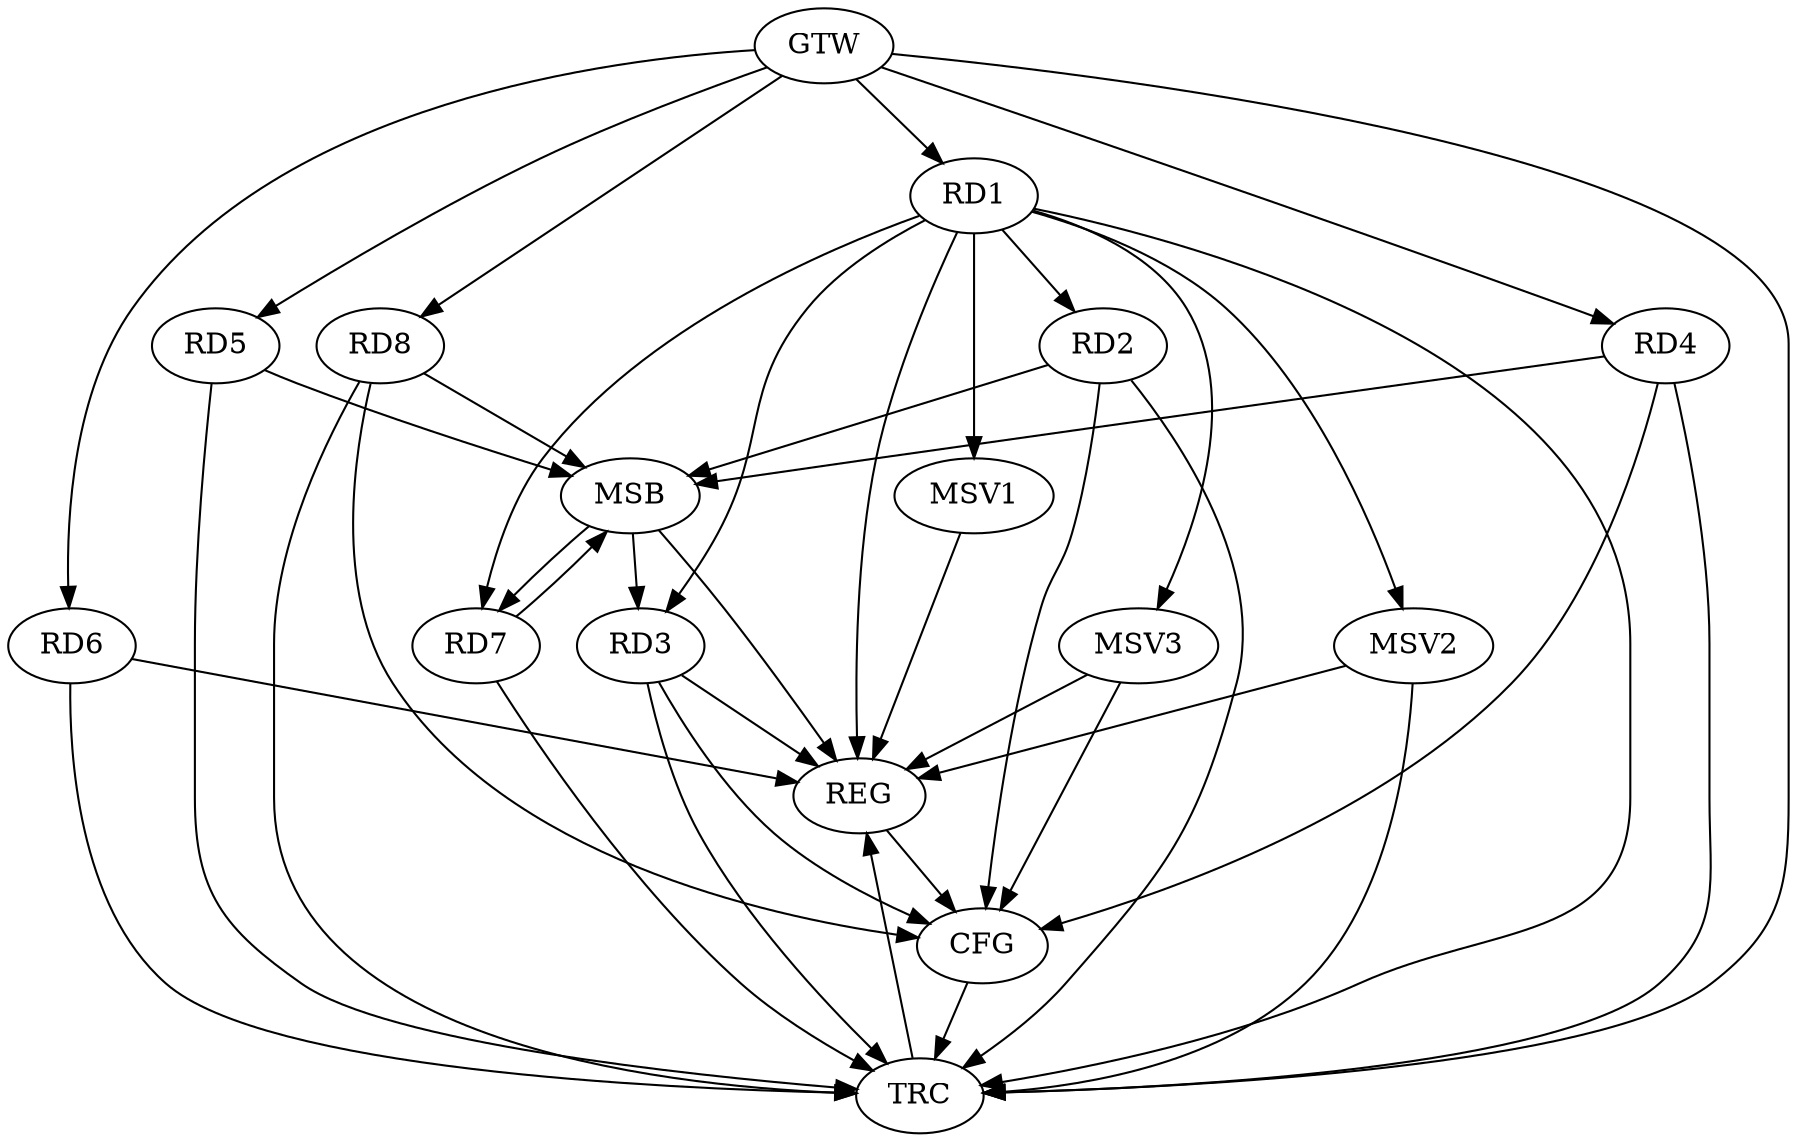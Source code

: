 strict digraph G {
  RD1 [ label="RD1" ];
  RD2 [ label="RD2" ];
  RD3 [ label="RD3" ];
  RD4 [ label="RD4" ];
  RD5 [ label="RD5" ];
  RD6 [ label="RD6" ];
  RD7 [ label="RD7" ];
  RD8 [ label="RD8" ];
  GTW [ label="GTW" ];
  REG [ label="REG" ];
  MSB [ label="MSB" ];
  CFG [ label="CFG" ];
  TRC [ label="TRC" ];
  MSV1 [ label="MSV1" ];
  MSV2 [ label="MSV2" ];
  MSV3 [ label="MSV3" ];
  RD1 -> RD2;
  RD1 -> RD3;
  RD1 -> RD7;
  GTW -> RD1;
  GTW -> RD4;
  GTW -> RD5;
  GTW -> RD6;
  GTW -> RD8;
  RD1 -> REG;
  RD3 -> REG;
  RD6 -> REG;
  RD2 -> MSB;
  MSB -> REG;
  RD4 -> MSB;
  MSB -> RD3;
  RD5 -> MSB;
  MSB -> RD7;
  RD7 -> MSB;
  RD8 -> MSB;
  RD4 -> CFG;
  RD3 -> CFG;
  RD2 -> CFG;
  RD8 -> CFG;
  REG -> CFG;
  RD1 -> TRC;
  RD2 -> TRC;
  RD3 -> TRC;
  RD4 -> TRC;
  RD5 -> TRC;
  RD6 -> TRC;
  RD7 -> TRC;
  RD8 -> TRC;
  GTW -> TRC;
  CFG -> TRC;
  TRC -> REG;
  RD1 -> MSV1;
  RD1 -> MSV2;
  MSV1 -> REG;
  MSV2 -> REG;
  MSV2 -> TRC;
  RD1 -> MSV3;
  MSV3 -> REG;
  MSV3 -> CFG;
}
